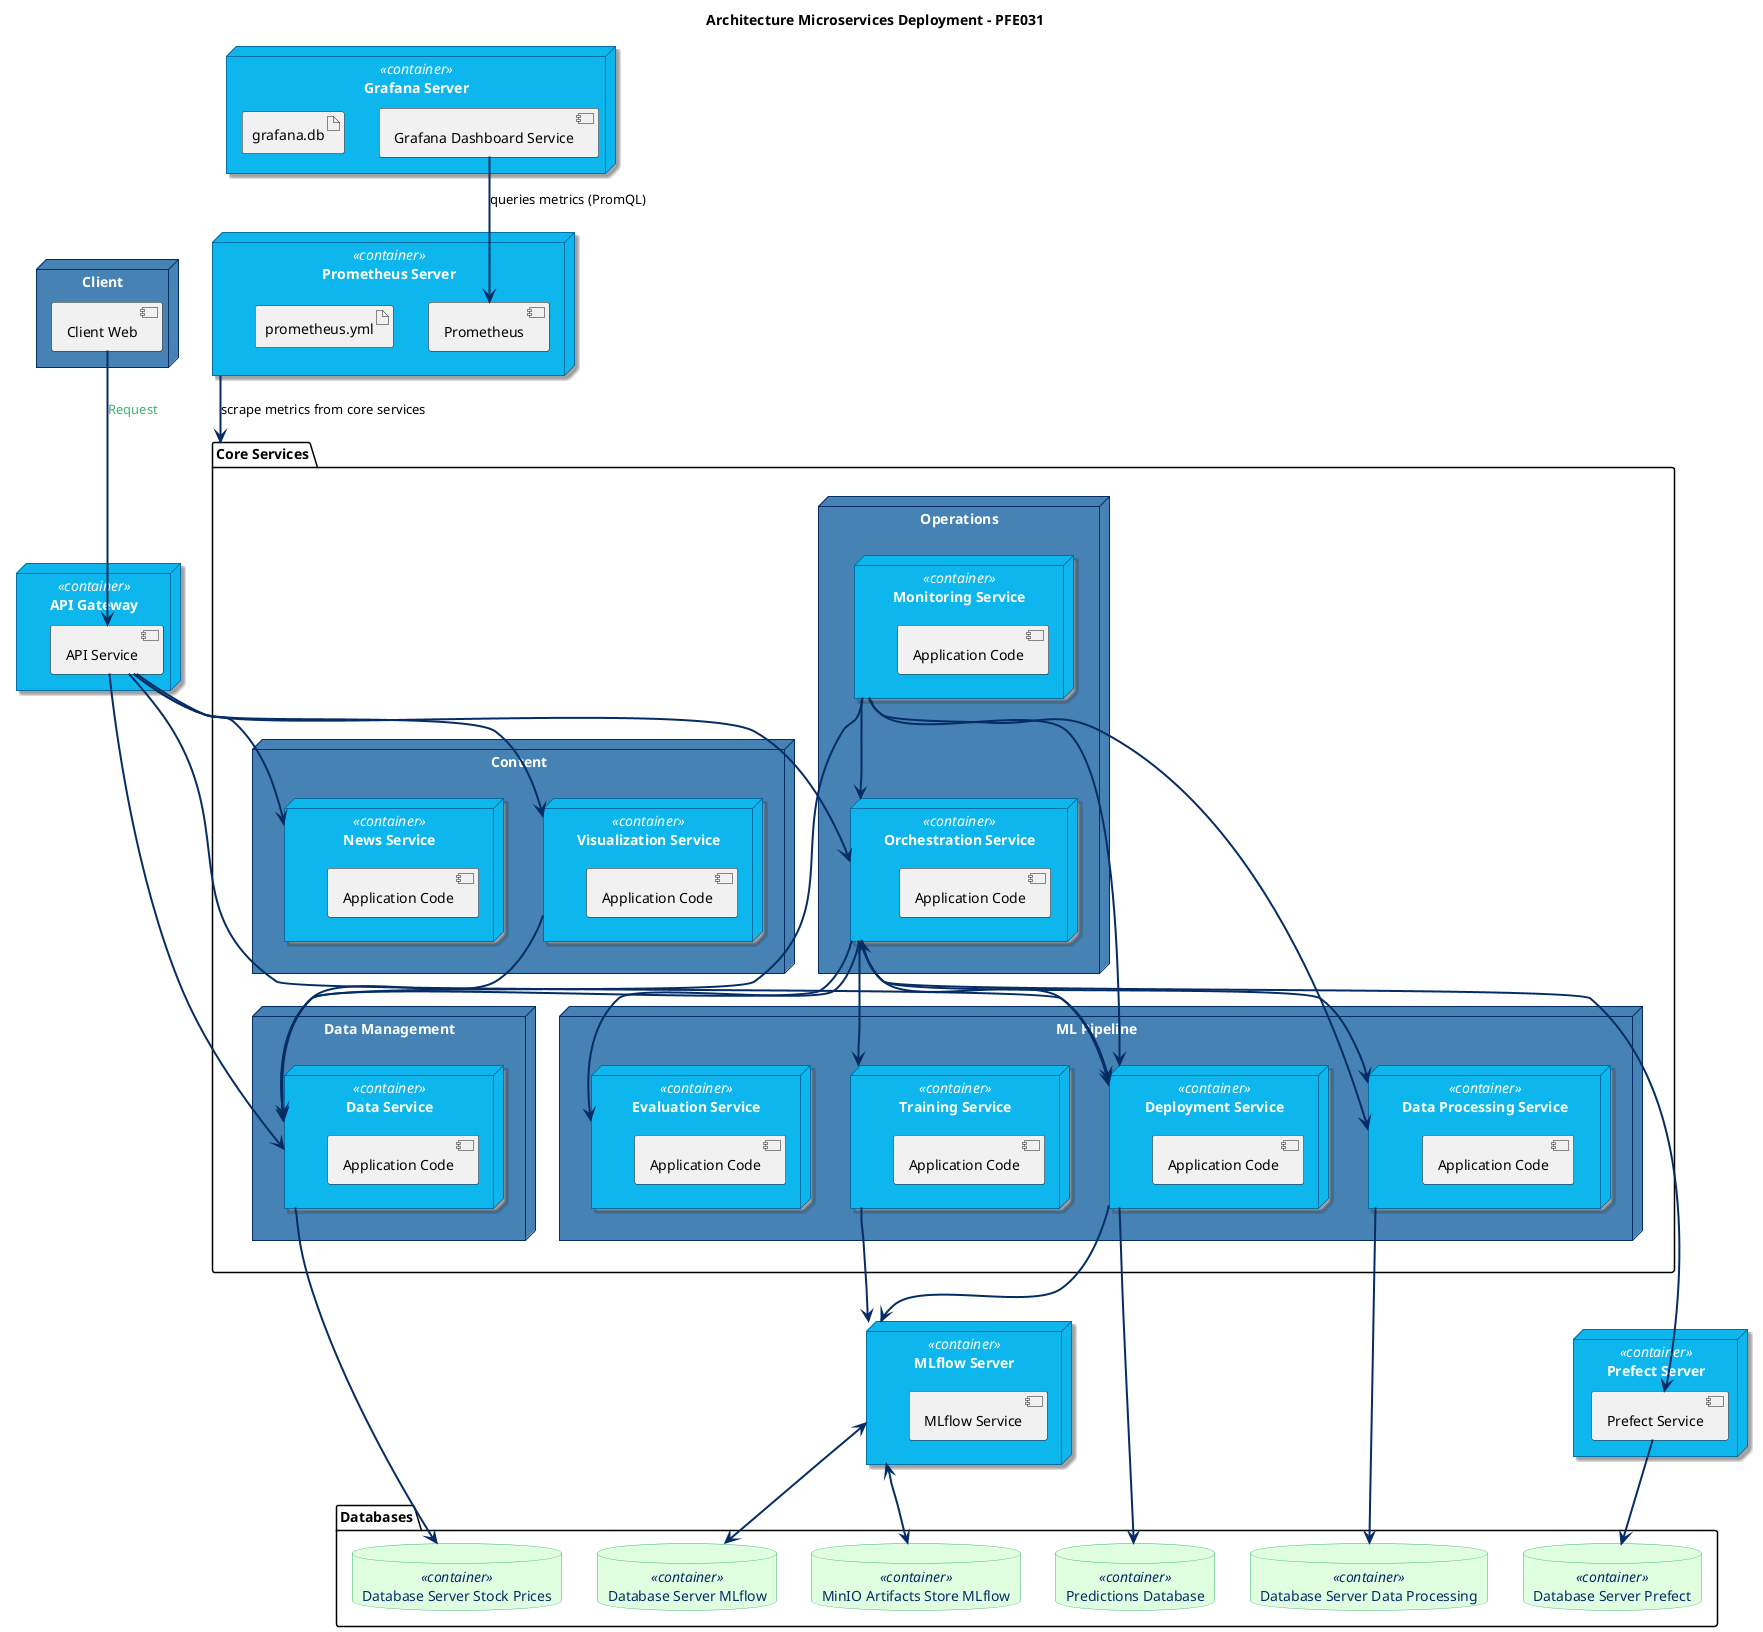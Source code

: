 @startuml Architecture Microservices Deployment

title Architecture Microservices Deployment - PFE031

!define DARKBLUE #052C65
!define LIGHTBLUE #4682B4
!define GREEN #3CB371
!define ORANGE #FFA500
!define GRAY #808080
!define CONTAINER_COLOR #0db7ed
!define CONTAINER_BORDER_COLOR #066da5

skinparam node {
  BorderColor DARKBLUE
  BackgroundColor LIGHTBLUE
  FontColor white
}

skinparam database {
  BorderColor GREEN
  BackgroundColor #E0FFE0
  FontColor DARKBLUE
}

skinparam node<<container>> {
  BackgroundColor CONTAINER_COLOR
  BorderColor CONTAINER_BORDER_COLOR
  StereotypeFontColor white
  FontColor white
  Shadowing true
}

' Define arrow colors
skinparam Arrow {
  Color DARKBLUE
  Thickness 2
}

' Client Layer
node "Client" as client {
  [Client Web] as web
}

' API Gateway Layer
node "API Gateway" as gateway <<container>> {
  [API Service] as api
}

' Data Storage Layer

' Bases de données

package "Databases" {

  ' Database Prefect
  database "Database Server Prefect" as dbPrefect <<container>> {
  }

  ' Backend store Database for MLflow
  database "Database Server MLflow" as dbMlflow <<container>> {
  }

  ' Artifacts store for MLflow
  database "MinIO Artifacts Store MLflow" as minioMlflow <<container>> {
  }


  ' Database Orchestration
  database "Predictions Database" as dbPred <<container>> {
  }

  ' Database Stock Prices
  database "Database Server Stock Prices" as dbStock <<container>> {
  }

  ' Database Data Processing
  database "Database Server Data Processing" as dbDataProcessing <<container>> {
  }
}


' Core Services - grouped by functionality
package "Core Services" as core_services {
  node "Data Management" as dataNode {
    node "Data Service" as data <<container>> {
      [Application Code] as ac_data
    }
  }
  
  node "ML Pipeline" as mlNode {
    node "Training Service" as training <<container>> {
      [Application Code] as ac_train
    }
    node "Deployment Service" as deployment <<container>> {
      [Application Code] as ac_deploy
    }
    node "Evaluation Service" as evaluation <<container>> {
      [Application Code] as ac_eval
    }
    node "Data Processing Service" as dataProcessing <<container>> {
      [Application Code] as ac_data_processing
    }

  }
  
  node "Operations" as opsNode {
    node "Orchestration Service" as orchestration <<container>> {
      [Application Code] as ac_orchestration
    }
    node "Monitoring Service" as monitoring <<container>> {
      [Application Code] as ac_monitoring
    }
  }
  
  node "Content" as contentNode {
    node "News Service" as news <<container>> {
      [Application Code] as ac_news
    }
    node "Visualization Service" as visualization <<container>> {
    [Application Code] as ac_visualization
    }
  }
}



' MLflow Servers
node "MLflow Server" as mlflow <<container>> {
  [MLflow Service] as mlflowService
}

' Prefect Container
node "Prefect Server" as prefectNode <<container>> {
  [Prefect Service] as prefect
}

' Monitoring & Visualization Tools
node "Prometheus Server" as prometheus <<container>> {
  [Prometheus] as prometheusService
  artifact prometheus.yml
}

node "Grafana Server" as grafana <<container>> {
  [Grafana Dashboard Service] as grafanaSvc
  artifact grafana.db
}

' Connections
web --> api : <color:GREEN>Request</color>

api --> orchestration
api --> data
api --> deployment
api --> news

orchestration <--> prefect
orchestration --> data
orchestration --> training
orchestration --> deployment
orchestration --> dataProcessing
orchestration --> evaluation
deployment --> dbPred

monitoring --> deployment
monitoring --> orchestration
monitoring --> data
monitoring --> dataProcessing

prefect --> dbPrefect

data --> dbStock
training --> mlflow
deployment --> mlflow
dataProcessing --> dbDataProcessing

mlflow <--> dbMlflow
mlflow <--> minioMlflow

api --> visualization
visualization --> data

' Monitoring connections
grafanaSvc --> prometheusService : queries metrics (PromQL)
prometheus --> core_services : scrape metrics from core services

@enduml
